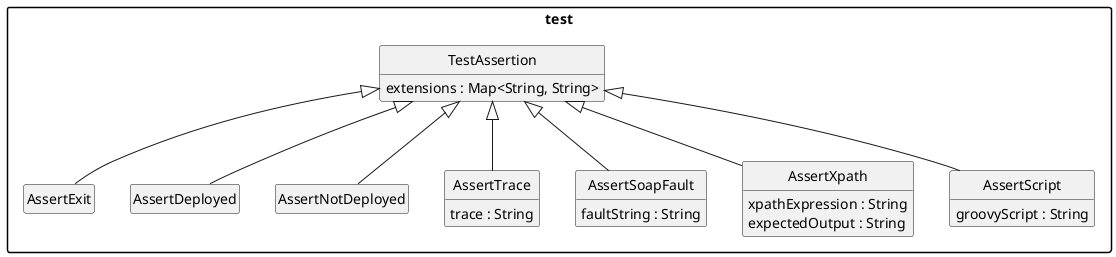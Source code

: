 @startuml

package "test" {

	class TestAssertion {
	extensions : Map<String, String>
	}

	class AssertExit extends TestAssertion
	class AssertDeployed extends TestAssertion
	class AssertNotDeployed extends TestAssertion
	class AssertTrace extends TestAssertion {
	  trace : String
	}
	class AssertSoapFault extends TestAssertion {
	  faultString : String
	}
	class AssertXpath extends TestAssertion {
	  xpathExpression : String
	  expectedOutput : String
	}
	class AssertScript extends TestAssertion {
    	  groovyScript : String
    	}

}

hide empty members
hide empty methods
hide circle

skinparam monochrome true
skinparam shadowing false
skinparam packageStyle rect
@enduml
